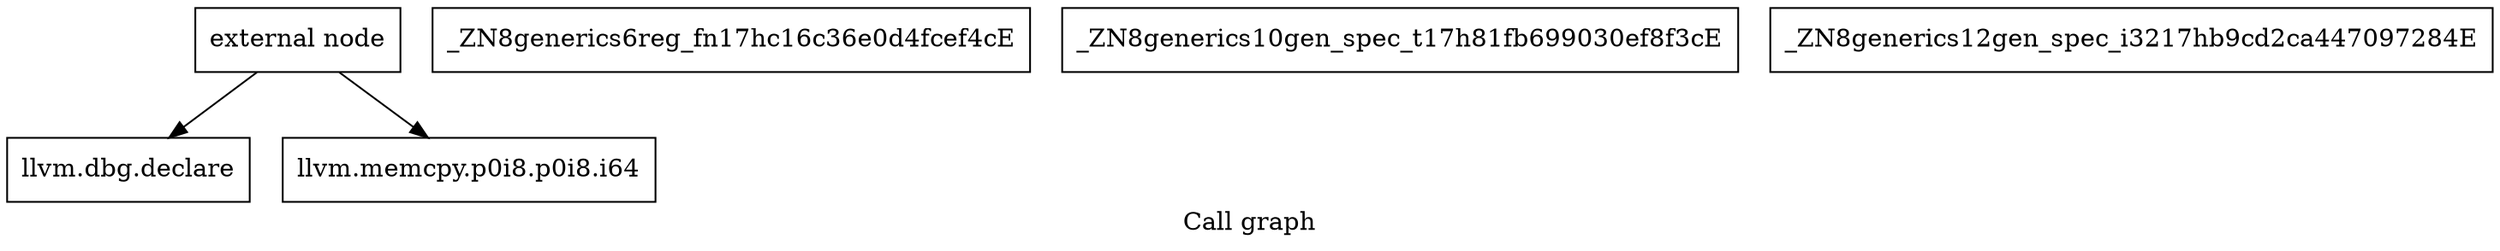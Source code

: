 digraph "Call graph" {
	label="Call graph";

	Node0x7f839141ccb0 [shape=record,label="{external node}"];
	Node0x7f839141ccb0 -> Node0x7f8391415ba0;
	Node0x7f839141ccb0 -> Node0x7f8391415c20;
	Node0x7f8391415a80 [shape=record,label="{_ZN8generics6reg_fn17hc16c36e0d4fcef4cE}"];
	Node0x7f8391415ae0 [shape=record,label="{_ZN8generics10gen_spec_t17h81fb699030ef8f3cE}"];
	Node0x7f8391415b40 [shape=record,label="{_ZN8generics12gen_spec_i3217hb9cd2ca447097284E}"];
	Node0x7f8391415ba0 [shape=record,label="{llvm.dbg.declare}"];
	Node0x7f8391415c20 [shape=record,label="{llvm.memcpy.p0i8.p0i8.i64}"];
}
